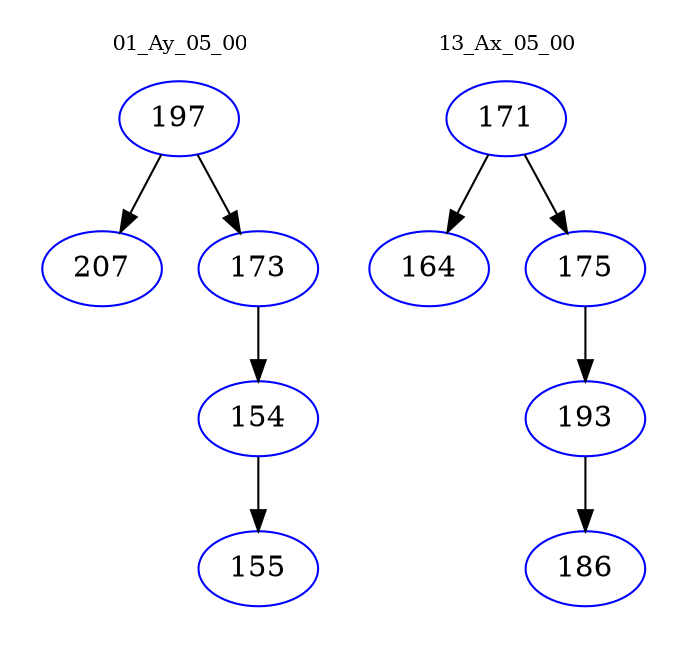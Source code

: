 digraph{
subgraph cluster_0 {
color = white
label = "01_Ay_05_00";
fontsize=10;
T0_197 [label="197", color="blue"]
T0_197 -> T0_207 [color="black"]
T0_207 [label="207", color="blue"]
T0_197 -> T0_173 [color="black"]
T0_173 [label="173", color="blue"]
T0_173 -> T0_154 [color="black"]
T0_154 [label="154", color="blue"]
T0_154 -> T0_155 [color="black"]
T0_155 [label="155", color="blue"]
}
subgraph cluster_1 {
color = white
label = "13_Ax_05_00";
fontsize=10;
T1_171 [label="171", color="blue"]
T1_171 -> T1_164 [color="black"]
T1_164 [label="164", color="blue"]
T1_171 -> T1_175 [color="black"]
T1_175 [label="175", color="blue"]
T1_175 -> T1_193 [color="black"]
T1_193 [label="193", color="blue"]
T1_193 -> T1_186 [color="black"]
T1_186 [label="186", color="blue"]
}
}
